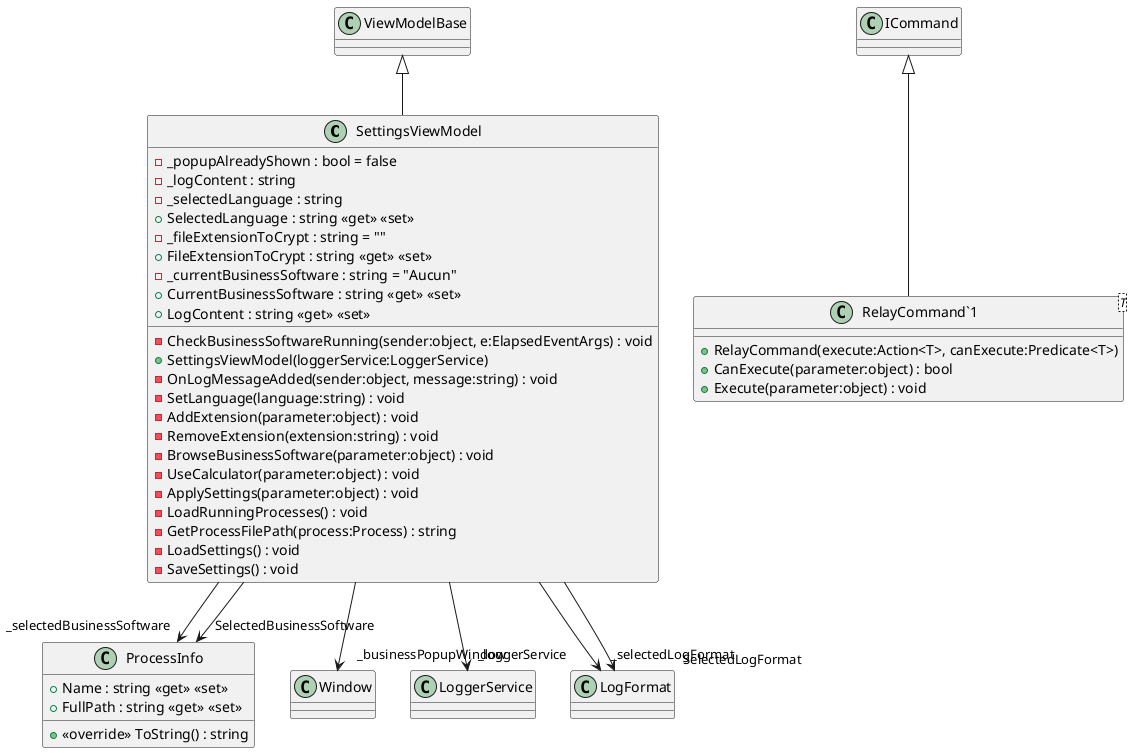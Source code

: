@startuml
class SettingsViewModel {
    - _popupAlreadyShown : bool = false
    - _logContent : string
    - _selectedLanguage : string
    + SelectedLanguage : string <<get>> <<set>>
    - CheckBusinessSoftwareRunning(sender:object, e:ElapsedEventArgs) : void
    - _fileExtensionToCrypt : string = ""
    + FileExtensionToCrypt : string <<get>> <<set>>
    - _currentBusinessSoftware : string = "Aucun"
    + CurrentBusinessSoftware : string <<get>> <<set>>
    + SettingsViewModel(loggerService:LoggerService)
    - OnLogMessageAdded(sender:object, message:string) : void
    + LogContent : string <<get>> <<set>>
    - SetLanguage(language:string) : void
    - AddExtension(parameter:object) : void
    - RemoveExtension(extension:string) : void
    - BrowseBusinessSoftware(parameter:object) : void
    - UseCalculator(parameter:object) : void
    - ApplySettings(parameter:object) : void
    - LoadRunningProcesses() : void
    - GetProcessFilePath(process:Process) : string
    - LoadSettings() : void
    - SaveSettings() : void
}
class ProcessInfo {
    + Name : string <<get>> <<set>>
    + FullPath : string <<get>> <<set>>
    + <<override>> ToString() : string
}
class "RelayCommand`1"<T> {
    + RelayCommand(execute:Action<T>, canExecute:Predicate<T>)
    + CanExecute(parameter:object) : bool
    + Execute(parameter:object) : void
}
ViewModelBase <|-- SettingsViewModel
SettingsViewModel --> "_businessPopupWindow" Window
SettingsViewModel --> "_loggerService" LoggerService
SettingsViewModel --> "_selectedLogFormat" LogFormat
SettingsViewModel --> "SelectedLogFormat" LogFormat
SettingsViewModel --> "_selectedBusinessSoftware" ProcessInfo
SettingsViewModel --> "SelectedBusinessSoftware" ProcessInfo
ICommand <|-- "RelayCommand`1"
@enduml

